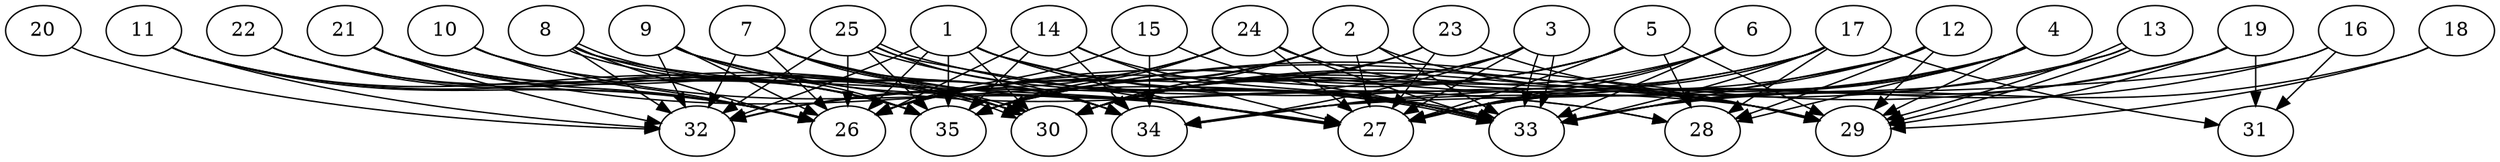 // DAG automatically generated by daggen at Thu Oct  3 14:05:38 2019
// ./daggen --dot -n 35 --ccr 0.4 --fat 0.9 --regular 0.9 --density 0.7 --mindata 5242880 --maxdata 52428800 
digraph G {
  1 [size="87444480", alpha="0.10", expect_size="34977792"] 
  1 -> 26 [size ="34977792"]
  1 -> 27 [size ="34977792"]
  1 -> 29 [size ="34977792"]
  1 -> 30 [size ="34977792"]
  1 -> 32 [size ="34977792"]
  1 -> 33 [size ="34977792"]
  1 -> 35 [size ="34977792"]
  2 [size="71052800", alpha="0.07", expect_size="28421120"] 
  2 -> 26 [size ="28421120"]
  2 -> 27 [size ="28421120"]
  2 -> 29 [size ="28421120"]
  2 -> 30 [size ="28421120"]
  2 -> 33 [size ="28421120"]
  2 -> 35 [size ="28421120"]
  3 [size="105530880", alpha="0.15", expect_size="42212352"] 
  3 -> 27 [size ="42212352"]
  3 -> 30 [size ="42212352"]
  3 -> 32 [size ="42212352"]
  3 -> 33 [size ="42212352"]
  3 -> 33 [size ="42212352"]
  3 -> 34 [size ="42212352"]
  4 [size="41210880", alpha="0.09", expect_size="16484352"] 
  4 -> 27 [size ="16484352"]
  4 -> 28 [size ="16484352"]
  4 -> 29 [size ="16484352"]
  4 -> 30 [size ="16484352"]
  4 -> 33 [size ="16484352"]
  5 [size="110556160", alpha="0.17", expect_size="44222464"] 
  5 -> 26 [size ="44222464"]
  5 -> 27 [size ="44222464"]
  5 -> 28 [size ="44222464"]
  5 -> 29 [size ="44222464"]
  5 -> 30 [size ="44222464"]
  5 -> 35 [size ="44222464"]
  6 [size="51440640", alpha="0.16", expect_size="20576256"] 
  6 -> 27 [size ="20576256"]
  6 -> 30 [size ="20576256"]
  6 -> 33 [size ="20576256"]
  6 -> 34 [size ="20576256"]
  7 [size="27996160", alpha="0.20", expect_size="11198464"] 
  7 -> 26 [size ="11198464"]
  7 -> 27 [size ="11198464"]
  7 -> 28 [size ="11198464"]
  7 -> 30 [size ="11198464"]
  7 -> 32 [size ="11198464"]
  7 -> 34 [size ="11198464"]
  8 [size="109076480", alpha="0.06", expect_size="43630592"] 
  8 -> 26 [size ="43630592"]
  8 -> 29 [size ="43630592"]
  8 -> 30 [size ="43630592"]
  8 -> 30 [size ="43630592"]
  8 -> 32 [size ="43630592"]
  8 -> 34 [size ="43630592"]
  9 [size="82580480", alpha="0.06", expect_size="33032192"] 
  9 -> 26 [size ="33032192"]
  9 -> 27 [size ="33032192"]
  9 -> 28 [size ="33032192"]
  9 -> 32 [size ="33032192"]
  9 -> 34 [size ="33032192"]
  9 -> 35 [size ="33032192"]
  10 [size="129262080", alpha="0.01", expect_size="51704832"] 
  10 -> 26 [size ="51704832"]
  10 -> 27 [size ="51704832"]
  10 -> 35 [size ="51704832"]
  11 [size="123993600", alpha="0.00", expect_size="49597440"] 
  11 -> 26 [size ="49597440"]
  11 -> 30 [size ="49597440"]
  11 -> 32 [size ="49597440"]
  11 -> 35 [size ="49597440"]
  12 [size="66173440", alpha="0.17", expect_size="26469376"] 
  12 -> 28 [size ="26469376"]
  12 -> 29 [size ="26469376"]
  12 -> 30 [size ="26469376"]
  12 -> 33 [size ="26469376"]
  12 -> 34 [size ="26469376"]
  13 [size="108403200", alpha="0.04", expect_size="43361280"] 
  13 -> 29 [size ="43361280"]
  13 -> 29 [size ="43361280"]
  13 -> 33 [size ="43361280"]
  13 -> 35 [size ="43361280"]
  14 [size="78906880", alpha="0.16", expect_size="31562752"] 
  14 -> 26 [size ="31562752"]
  14 -> 27 [size ="31562752"]
  14 -> 33 [size ="31562752"]
  14 -> 34 [size ="31562752"]
  14 -> 35 [size ="31562752"]
  15 [size="14289920", alpha="0.18", expect_size="5715968"] 
  15 -> 26 [size ="5715968"]
  15 -> 33 [size ="5715968"]
  15 -> 34 [size ="5715968"]
  16 [size="117009920", alpha="0.04", expect_size="46803968"] 
  16 -> 27 [size ="46803968"]
  16 -> 31 [size ="46803968"]
  16 -> 34 [size ="46803968"]
  17 [size="92902400", alpha="0.11", expect_size="37160960"] 
  17 -> 26 [size ="37160960"]
  17 -> 27 [size ="37160960"]
  17 -> 28 [size ="37160960"]
  17 -> 30 [size ="37160960"]
  17 -> 31 [size ="37160960"]
  17 -> 33 [size ="37160960"]
  18 [size="92072960", alpha="0.10", expect_size="36829184"] 
  18 -> 29 [size ="36829184"]
  18 -> 33 [size ="36829184"]
  19 [size="126346240", alpha="0.07", expect_size="50538496"] 
  19 -> 27 [size ="50538496"]
  19 -> 29 [size ="50538496"]
  19 -> 31 [size ="50538496"]
  19 -> 35 [size ="50538496"]
  20 [size="45245440", alpha="0.18", expect_size="18098176"] 
  20 -> 32 [size ="18098176"]
  21 [size="48506880", alpha="0.01", expect_size="19402752"] 
  21 -> 26 [size ="19402752"]
  21 -> 30 [size ="19402752"]
  21 -> 32 [size ="19402752"]
  21 -> 33 [size ="19402752"]
  21 -> 35 [size ="19402752"]
  22 [size="50073600", alpha="0.14", expect_size="20029440"] 
  22 -> 26 [size ="20029440"]
  22 -> 30 [size ="20029440"]
  22 -> 35 [size ="20029440"]
  23 [size="31754240", alpha="0.02", expect_size="12701696"] 
  23 -> 26 [size ="12701696"]
  23 -> 27 [size ="12701696"]
  23 -> 29 [size ="12701696"]
  23 -> 30 [size ="12701696"]
  24 [size="53468160", alpha="0.16", expect_size="21387264"] 
  24 -> 26 [size ="21387264"]
  24 -> 27 [size ="21387264"]
  24 -> 29 [size ="21387264"]
  24 -> 32 [size ="21387264"]
  24 -> 33 [size ="21387264"]
  24 -> 35 [size ="21387264"]
  25 [size="31833600", alpha="0.05", expect_size="12733440"] 
  25 -> 26 [size ="12733440"]
  25 -> 27 [size ="12733440"]
  25 -> 32 [size ="12733440"]
  25 -> 33 [size ="12733440"]
  25 -> 33 [size ="12733440"]
  25 -> 34 [size ="12733440"]
  25 -> 35 [size ="12733440"]
  26 [size="21624320", alpha="0.02", expect_size="8649728"] 
  27 [size="43174400", alpha="0.01", expect_size="17269760"] 
  28 [size="106964480", alpha="0.16", expect_size="42785792"] 
  29 [size="47057920", alpha="0.03", expect_size="18823168"] 
  30 [size="89948160", alpha="0.09", expect_size="35979264"] 
  31 [size="76651520", alpha="0.15", expect_size="30660608"] 
  32 [size="81510400", alpha="0.09", expect_size="32604160"] 
  33 [size="44505600", alpha="0.20", expect_size="17802240"] 
  34 [size="58060800", alpha="0.02", expect_size="23224320"] 
  35 [size="32317440", alpha="0.04", expect_size="12926976"] 
}
